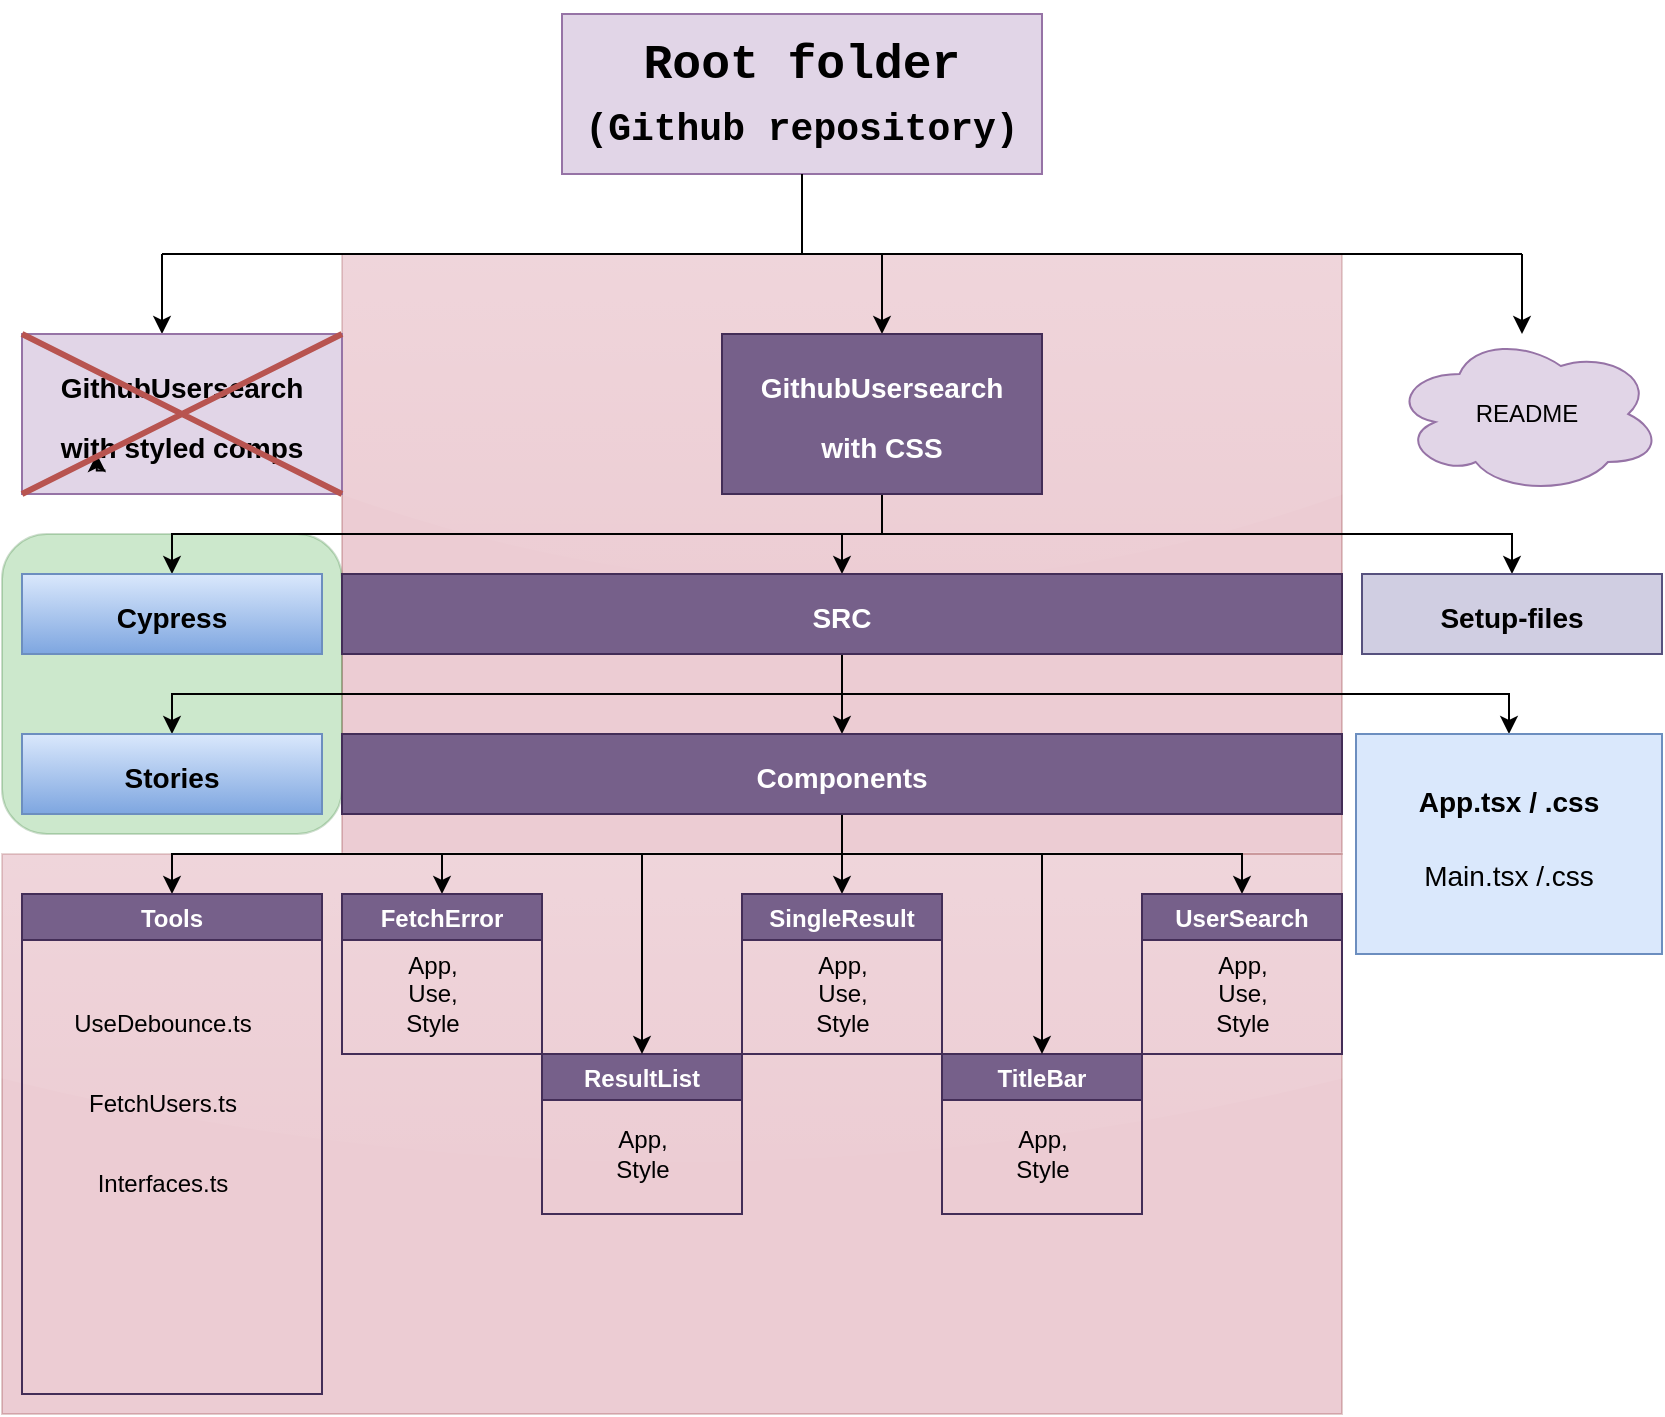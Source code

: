 <mxfile version="24.4.4" type="github">
  <diagram name="Sivu-1" id="xrQ6kufeCbQM_KsNO0ts">
    <mxGraphModel dx="1086" dy="865" grid="1" gridSize="10" guides="1" tooltips="1" connect="1" arrows="1" fold="1" page="1" pageScale="1" pageWidth="827" pageHeight="1169" math="0" shadow="0">
      <root>
        <mxCell id="0" />
        <mxCell id="1" parent="0" />
        <mxCell id="YDeGXRu2UkUQBiqYjD-V-65" value="" style="rounded=0;whiteSpace=wrap;html=1;fillColor=#a20025;fontColor=#ffffff;strokeColor=#6F0000;opacity=20;glass=1;" vertex="1" parent="1">
          <mxGeometry x="170" y="160" width="500" height="300" as="geometry" />
        </mxCell>
        <mxCell id="YDeGXRu2UkUQBiqYjD-V-64" value="" style="rounded=1;whiteSpace=wrap;html=1;fillColor=#008a00;strokeColor=#005700;opacity=20;fontColor=#ffffff;" vertex="1" parent="1">
          <mxGeometry y="300" width="170" height="150" as="geometry" />
        </mxCell>
        <mxCell id="YDeGXRu2UkUQBiqYjD-V-62" value="" style="rounded=0;whiteSpace=wrap;html=1;fillColor=#a20025;fontColor=#ffffff;strokeColor=#6F0000;opacity=20;glass=1;" vertex="1" parent="1">
          <mxGeometry y="460" width="670" height="280" as="geometry" />
        </mxCell>
        <mxCell id="YDeGXRu2UkUQBiqYjD-V-1" value="&lt;h1&gt;&lt;font face=&quot;Courier New&quot;&gt;Root folder&lt;br&gt;&lt;font style=&quot;font-size: 19px;&quot;&gt;(Github repository)&lt;/font&gt;&lt;/font&gt;&lt;/h1&gt;" style="rounded=0;whiteSpace=wrap;html=1;fillColor=#e1d5e7;strokeColor=#9673a6;fillStyle=solid;" vertex="1" parent="1">
          <mxGeometry x="280" y="40" width="240" height="80" as="geometry" />
        </mxCell>
        <mxCell id="YDeGXRu2UkUQBiqYjD-V-2" value="" style="endArrow=none;html=1;rounded=0;entryX=0.5;entryY=1;entryDx=0;entryDy=0;" edge="1" parent="1" target="YDeGXRu2UkUQBiqYjD-V-1">
          <mxGeometry width="50" height="50" relative="1" as="geometry">
            <mxPoint x="400" y="160" as="sourcePoint" />
            <mxPoint x="440" y="420" as="targetPoint" />
          </mxGeometry>
        </mxCell>
        <mxCell id="YDeGXRu2UkUQBiqYjD-V-3" value="" style="endArrow=none;html=1;rounded=0;" edge="1" parent="1">
          <mxGeometry width="50" height="50" relative="1" as="geometry">
            <mxPoint x="80" y="160" as="sourcePoint" />
            <mxPoint x="760" y="160" as="targetPoint" />
          </mxGeometry>
        </mxCell>
        <mxCell id="YDeGXRu2UkUQBiqYjD-V-5" value="README" style="ellipse;shape=cloud;whiteSpace=wrap;html=1;fillColor=#e1d5e7;strokeColor=#9673a6;" vertex="1" parent="1">
          <mxGeometry x="695" y="200" width="135" height="80" as="geometry" />
        </mxCell>
        <mxCell id="YDeGXRu2UkUQBiqYjD-V-6" value="" style="endArrow=classic;html=1;rounded=0;" edge="1" parent="1">
          <mxGeometry width="50" height="50" relative="1" as="geometry">
            <mxPoint x="80" y="160" as="sourcePoint" />
            <mxPoint x="80" y="200" as="targetPoint" />
          </mxGeometry>
        </mxCell>
        <mxCell id="YDeGXRu2UkUQBiqYjD-V-7" value="" style="endArrow=classic;html=1;rounded=0;" edge="1" parent="1">
          <mxGeometry width="50" height="50" relative="1" as="geometry">
            <mxPoint x="440" y="160" as="sourcePoint" />
            <mxPoint x="440" y="200" as="targetPoint" />
          </mxGeometry>
        </mxCell>
        <mxCell id="YDeGXRu2UkUQBiqYjD-V-8" value="" style="endArrow=classic;html=1;rounded=0;" edge="1" parent="1">
          <mxGeometry width="50" height="50" relative="1" as="geometry">
            <mxPoint x="760" y="160" as="sourcePoint" />
            <mxPoint x="760" y="200" as="targetPoint" />
          </mxGeometry>
        </mxCell>
        <mxCell id="YDeGXRu2UkUQBiqYjD-V-20" style="edgeStyle=orthogonalEdgeStyle;rounded=0;orthogonalLoop=1;jettySize=auto;html=1;exitX=0.5;exitY=1;exitDx=0;exitDy=0;entryX=0.5;entryY=0;entryDx=0;entryDy=0;" edge="1" parent="1" source="YDeGXRu2UkUQBiqYjD-V-9" target="YDeGXRu2UkUQBiqYjD-V-14">
          <mxGeometry relative="1" as="geometry" />
        </mxCell>
        <mxCell id="YDeGXRu2UkUQBiqYjD-V-22" style="edgeStyle=orthogonalEdgeStyle;rounded=0;orthogonalLoop=1;jettySize=auto;html=1;exitX=0.5;exitY=1;exitDx=0;exitDy=0;" edge="1" parent="1" source="YDeGXRu2UkUQBiqYjD-V-9" target="YDeGXRu2UkUQBiqYjD-V-21">
          <mxGeometry relative="1" as="geometry" />
        </mxCell>
        <mxCell id="YDeGXRu2UkUQBiqYjD-V-25" style="edgeStyle=orthogonalEdgeStyle;rounded=0;orthogonalLoop=1;jettySize=auto;html=1;exitX=0.5;exitY=1;exitDx=0;exitDy=0;" edge="1" parent="1" source="YDeGXRu2UkUQBiqYjD-V-9" target="YDeGXRu2UkUQBiqYjD-V-23">
          <mxGeometry relative="1" as="geometry" />
        </mxCell>
        <mxCell id="YDeGXRu2UkUQBiqYjD-V-9" value="&lt;h1 style=&quot;line-height: 26.4px;&quot;&gt;&lt;font style=&quot;font-size: 14px;&quot;&gt;GithubUsersearch&lt;br&gt;with CSS&lt;/font&gt;&lt;/h1&gt;" style="rounded=0;whiteSpace=wrap;html=1;fillColor=#76608a;strokeColor=#432D57;fillStyle=solid;fontColor=#ffffff;" vertex="1" parent="1">
          <mxGeometry x="360" y="200" width="160" height="80" as="geometry" />
        </mxCell>
        <mxCell id="YDeGXRu2UkUQBiqYjD-V-10" value="&lt;p style=&quot;line-height: 100%;&quot;&gt;&lt;/p&gt;&lt;h1 style=&quot;line-height: 110%;&quot;&gt;&lt;font style=&quot;font-size: 14px;&quot;&gt;GithubUsersearch&lt;br&gt;with styled comps&lt;/font&gt;&lt;/h1&gt;&lt;p&gt;&lt;/p&gt;" style="rounded=0;whiteSpace=wrap;html=1;fillColor=#e1d5e7;strokeColor=#9673a6;fillStyle=solid;" vertex="1" parent="1">
          <mxGeometry x="10" y="200" width="160" height="80" as="geometry" />
        </mxCell>
        <mxCell id="YDeGXRu2UkUQBiqYjD-V-11" value="" style="endArrow=none;html=1;rounded=0;fillColor=#f8cecc;strokeColor=#b85450;" edge="1" parent="1" source="YDeGXRu2UkUQBiqYjD-V-9">
          <mxGeometry width="50" height="50" relative="1" as="geometry">
            <mxPoint x="470" y="250" as="sourcePoint" />
            <mxPoint x="520" y="200" as="targetPoint" />
          </mxGeometry>
        </mxCell>
        <mxCell id="YDeGXRu2UkUQBiqYjD-V-14" value="&lt;p style=&quot;line-height: 100%;&quot;&gt;&lt;/p&gt;&lt;h1 style=&quot;line-height: 110%;&quot;&gt;&lt;span style=&quot;font-size: 14px;&quot;&gt;Cypress&lt;/span&gt;&lt;/h1&gt;&lt;p&gt;&lt;/p&gt;" style="rounded=0;whiteSpace=wrap;html=1;fillColor=#dae8fc;strokeColor=#6c8ebf;fillStyle=solid;gradientColor=#7ea6e0;" vertex="1" parent="1">
          <mxGeometry x="10" y="320" width="150" height="40" as="geometry" />
        </mxCell>
        <mxCell id="YDeGXRu2UkUQBiqYjD-V-21" value="&lt;p style=&quot;line-height: 100%;&quot;&gt;&lt;/p&gt;&lt;h1 style=&quot;line-height: 110%;&quot;&gt;&lt;span style=&quot;font-size: 14px;&quot;&gt;Setup-files&lt;/span&gt;&lt;/h1&gt;&lt;p&gt;&lt;/p&gt;" style="rounded=0;whiteSpace=wrap;html=1;fillColor=#d0cee2;strokeColor=#56517e;fillStyle=solid;" vertex="1" parent="1">
          <mxGeometry x="680" y="320" width="150" height="40" as="geometry" />
        </mxCell>
        <mxCell id="YDeGXRu2UkUQBiqYjD-V-32" style="edgeStyle=orthogonalEdgeStyle;rounded=0;orthogonalLoop=1;jettySize=auto;html=1;exitX=0.5;exitY=1;exitDx=0;exitDy=0;" edge="1" parent="1" source="YDeGXRu2UkUQBiqYjD-V-23" target="YDeGXRu2UkUQBiqYjD-V-29">
          <mxGeometry relative="1" as="geometry" />
        </mxCell>
        <mxCell id="YDeGXRu2UkUQBiqYjD-V-33" style="edgeStyle=orthogonalEdgeStyle;rounded=0;orthogonalLoop=1;jettySize=auto;html=1;exitX=0.5;exitY=1;exitDx=0;exitDy=0;" edge="1" parent="1" source="YDeGXRu2UkUQBiqYjD-V-23" target="YDeGXRu2UkUQBiqYjD-V-31">
          <mxGeometry relative="1" as="geometry" />
        </mxCell>
        <mxCell id="YDeGXRu2UkUQBiqYjD-V-34" style="edgeStyle=orthogonalEdgeStyle;rounded=0;orthogonalLoop=1;jettySize=auto;html=1;exitX=0.5;exitY=1;exitDx=0;exitDy=0;entryX=0.5;entryY=0;entryDx=0;entryDy=0;" edge="1" parent="1" source="YDeGXRu2UkUQBiqYjD-V-23" target="YDeGXRu2UkUQBiqYjD-V-27">
          <mxGeometry relative="1" as="geometry" />
        </mxCell>
        <mxCell id="YDeGXRu2UkUQBiqYjD-V-23" value="&lt;p style=&quot;line-height: 100%;&quot;&gt;&lt;/p&gt;&lt;h1 style=&quot;line-height: 110%;&quot;&gt;&lt;span style=&quot;font-size: 14px;&quot;&gt;SRC&lt;/span&gt;&lt;/h1&gt;&lt;p&gt;&lt;/p&gt;" style="rounded=0;whiteSpace=wrap;html=1;fillColor=#76608a;strokeColor=#432D57;fillStyle=solid;fontColor=#ffffff;" vertex="1" parent="1">
          <mxGeometry x="170" y="320" width="500" height="40" as="geometry" />
        </mxCell>
        <mxCell id="YDeGXRu2UkUQBiqYjD-V-24" style="edgeStyle=orthogonalEdgeStyle;rounded=0;orthogonalLoop=1;jettySize=auto;html=1;exitX=0;exitY=1;exitDx=0;exitDy=0;entryX=0.092;entryY=0.75;entryDx=0;entryDy=0;entryPerimeter=0;" edge="1" parent="1">
          <mxGeometry relative="1" as="geometry">
            <mxPoint x="51.716" y="268.284" as="sourcePoint" />
            <mxPoint x="47.36" y="260" as="targetPoint" />
          </mxGeometry>
        </mxCell>
        <mxCell id="YDeGXRu2UkUQBiqYjD-V-54" style="edgeStyle=orthogonalEdgeStyle;rounded=0;orthogonalLoop=1;jettySize=auto;html=1;exitX=0.5;exitY=1;exitDx=0;exitDy=0;" edge="1" parent="1" source="YDeGXRu2UkUQBiqYjD-V-27" target="YDeGXRu2UkUQBiqYjD-V-35">
          <mxGeometry relative="1" as="geometry" />
        </mxCell>
        <mxCell id="YDeGXRu2UkUQBiqYjD-V-55" style="edgeStyle=orthogonalEdgeStyle;rounded=0;orthogonalLoop=1;jettySize=auto;html=1;exitX=0.5;exitY=1;exitDx=0;exitDy=0;" edge="1" parent="1" source="YDeGXRu2UkUQBiqYjD-V-27" target="YDeGXRu2UkUQBiqYjD-V-39">
          <mxGeometry relative="1" as="geometry" />
        </mxCell>
        <mxCell id="YDeGXRu2UkUQBiqYjD-V-56" style="edgeStyle=orthogonalEdgeStyle;rounded=0;orthogonalLoop=1;jettySize=auto;html=1;exitX=0.5;exitY=1;exitDx=0;exitDy=0;" edge="1" parent="1" source="YDeGXRu2UkUQBiqYjD-V-27" target="YDeGXRu2UkUQBiqYjD-V-40">
          <mxGeometry relative="1" as="geometry" />
        </mxCell>
        <mxCell id="YDeGXRu2UkUQBiqYjD-V-57" style="edgeStyle=orthogonalEdgeStyle;rounded=0;orthogonalLoop=1;jettySize=auto;html=1;exitX=0.5;exitY=1;exitDx=0;exitDy=0;" edge="1" parent="1" source="YDeGXRu2UkUQBiqYjD-V-27" target="YDeGXRu2UkUQBiqYjD-V-41">
          <mxGeometry relative="1" as="geometry" />
        </mxCell>
        <mxCell id="YDeGXRu2UkUQBiqYjD-V-27" value="&lt;p style=&quot;line-height: 100%;&quot;&gt;&lt;/p&gt;&lt;h1 style=&quot;line-height: 110%;&quot;&gt;&lt;span style=&quot;font-size: 14px;&quot;&gt;Components&lt;/span&gt;&lt;/h1&gt;&lt;p&gt;&lt;/p&gt;" style="rounded=0;whiteSpace=wrap;html=1;fillColor=#76608a;strokeColor=#432D57;fillStyle=solid;fontColor=#ffffff;" vertex="1" parent="1">
          <mxGeometry x="170" y="400" width="500" height="40" as="geometry" />
        </mxCell>
        <mxCell id="YDeGXRu2UkUQBiqYjD-V-29" value="&lt;p style=&quot;line-height: 100%;&quot;&gt;&lt;/p&gt;&lt;h1 style=&quot;line-height: 110%;&quot;&gt;&lt;span style=&quot;font-size: 14px;&quot;&gt;Stories&lt;/span&gt;&lt;/h1&gt;&lt;p&gt;&lt;/p&gt;" style="rounded=0;whiteSpace=wrap;html=1;fillColor=#dae8fc;strokeColor=#6c8ebf;fillStyle=solid;gradientColor=#7ea6e0;" vertex="1" parent="1">
          <mxGeometry x="10" y="400" width="150" height="40" as="geometry" />
        </mxCell>
        <mxCell id="YDeGXRu2UkUQBiqYjD-V-31" value="&lt;p style=&quot;line-height: 100%;&quot;&gt;&lt;/p&gt;&lt;h1 style=&quot;line-height: 110%;&quot;&gt;&lt;span style=&quot;font-size: 14px;&quot;&gt;App.tsx / .css&lt;/span&gt;&lt;/h1&gt;&lt;div&gt;&lt;span style=&quot;font-size: 14px;&quot;&gt;Main.tsx /.css&lt;/span&gt;&lt;/div&gt;&lt;div&gt;&lt;span style=&quot;font-size: 14px;&quot;&gt;&lt;br&gt;&lt;/span&gt;&lt;/div&gt;&lt;p&gt;&lt;/p&gt;" style="rounded=0;whiteSpace=wrap;html=1;fillColor=#dae8fc;strokeColor=#6c8ebf;fillStyle=solid;" vertex="1" parent="1">
          <mxGeometry x="677" y="400" width="153" height="110" as="geometry" />
        </mxCell>
        <mxCell id="YDeGXRu2UkUQBiqYjD-V-35" value="Tools" style="swimlane;fillColor=#76608a;strokeColor=#432D57;fontColor=#ffffff;" vertex="1" parent="1">
          <mxGeometry x="10" y="480" width="150" height="250" as="geometry" />
        </mxCell>
        <mxCell id="YDeGXRu2UkUQBiqYjD-V-51" value="UseDebounce.ts" style="text;html=1;align=center;verticalAlign=middle;resizable=0;points=[];autosize=1;strokeColor=none;fillColor=none;" vertex="1" parent="YDeGXRu2UkUQBiqYjD-V-35">
          <mxGeometry x="15" y="50" width="110" height="30" as="geometry" />
        </mxCell>
        <mxCell id="YDeGXRu2UkUQBiqYjD-V-52" value="FetchUsers.ts" style="text;html=1;align=center;verticalAlign=middle;resizable=0;points=[];autosize=1;strokeColor=none;fillColor=none;" vertex="1" parent="YDeGXRu2UkUQBiqYjD-V-35">
          <mxGeometry x="20" y="90" width="100" height="30" as="geometry" />
        </mxCell>
        <mxCell id="YDeGXRu2UkUQBiqYjD-V-53" value="Interfaces.ts" style="text;html=1;align=center;verticalAlign=middle;resizable=0;points=[];autosize=1;strokeColor=none;fillColor=none;" vertex="1" parent="YDeGXRu2UkUQBiqYjD-V-35">
          <mxGeometry x="25" y="130" width="90" height="30" as="geometry" />
        </mxCell>
        <mxCell id="YDeGXRu2UkUQBiqYjD-V-38" value="TitleBar" style="swimlane;fillColor=#76608a;strokeColor=#432D57;fontColor=#ffffff;" vertex="1" parent="1">
          <mxGeometry x="470" y="560" width="100" height="80" as="geometry" />
        </mxCell>
        <mxCell id="YDeGXRu2UkUQBiqYjD-V-48" value="App,&lt;br&gt;Style" style="text;html=1;align=center;verticalAlign=middle;resizable=0;points=[];autosize=1;strokeColor=none;fillColor=none;" vertex="1" parent="YDeGXRu2UkUQBiqYjD-V-38">
          <mxGeometry x="25" y="30" width="50" height="40" as="geometry" />
        </mxCell>
        <mxCell id="YDeGXRu2UkUQBiqYjD-V-39" value="FetchError" style="swimlane;fillColor=#76608a;strokeColor=#432D57;fontColor=#ffffff;" vertex="1" parent="1">
          <mxGeometry x="170" y="480" width="100" height="80" as="geometry" />
        </mxCell>
        <mxCell id="YDeGXRu2UkUQBiqYjD-V-44" value="App,&lt;br&gt;Use,&lt;br&gt;Style" style="text;html=1;align=center;verticalAlign=middle;resizable=0;points=[];autosize=1;strokeColor=none;fillColor=none;" vertex="1" parent="YDeGXRu2UkUQBiqYjD-V-39">
          <mxGeometry x="20" y="20" width="50" height="60" as="geometry" />
        </mxCell>
        <mxCell id="YDeGXRu2UkUQBiqYjD-V-40" value="SingleResult" style="swimlane;fillColor=#76608a;strokeColor=#432D57;fontColor=#ffffff;" vertex="1" parent="1">
          <mxGeometry x="370" y="480" width="100" height="80" as="geometry" />
        </mxCell>
        <mxCell id="YDeGXRu2UkUQBiqYjD-V-47" value="App,&lt;br&gt;Use,&lt;br&gt;Style" style="text;html=1;align=center;verticalAlign=middle;resizable=0;points=[];autosize=1;strokeColor=none;fillColor=none;" vertex="1" parent="YDeGXRu2UkUQBiqYjD-V-40">
          <mxGeometry x="25" y="20" width="50" height="60" as="geometry" />
        </mxCell>
        <mxCell id="YDeGXRu2UkUQBiqYjD-V-41" value="UserSearch" style="swimlane;fillColor=#76608a;strokeColor=#432D57;fontColor=#ffffff;" vertex="1" parent="1">
          <mxGeometry x="570" y="480" width="100" height="80" as="geometry" />
        </mxCell>
        <mxCell id="YDeGXRu2UkUQBiqYjD-V-49" value="App,&lt;br&gt;Use,&lt;br&gt;Style" style="text;html=1;align=center;verticalAlign=middle;resizable=0;points=[];autosize=1;strokeColor=none;fillColor=none;" vertex="1" parent="YDeGXRu2UkUQBiqYjD-V-41">
          <mxGeometry x="25" y="20" width="50" height="60" as="geometry" />
        </mxCell>
        <mxCell id="YDeGXRu2UkUQBiqYjD-V-42" value="ResultList" style="swimlane;fillColor=#76608a;strokeColor=#432D57;fontColor=#ffffff;" vertex="1" parent="1">
          <mxGeometry x="270" y="560" width="100" height="80" as="geometry" />
        </mxCell>
        <mxCell id="YDeGXRu2UkUQBiqYjD-V-50" value="App,&lt;br&gt;Style" style="text;html=1;align=center;verticalAlign=middle;resizable=0;points=[];autosize=1;strokeColor=none;fillColor=none;" vertex="1" parent="YDeGXRu2UkUQBiqYjD-V-42">
          <mxGeometry x="25" y="30" width="50" height="40" as="geometry" />
        </mxCell>
        <mxCell id="YDeGXRu2UkUQBiqYjD-V-58" value="" style="endArrow=classic;html=1;rounded=0;entryX=0.5;entryY=0;entryDx=0;entryDy=0;" edge="1" parent="1" target="YDeGXRu2UkUQBiqYjD-V-42">
          <mxGeometry width="50" height="50" relative="1" as="geometry">
            <mxPoint x="320" y="460" as="sourcePoint" />
            <mxPoint x="320" y="400" as="targetPoint" />
          </mxGeometry>
        </mxCell>
        <mxCell id="YDeGXRu2UkUQBiqYjD-V-59" value="" style="endArrow=classic;html=1;rounded=0;entryX=0.5;entryY=0;entryDx=0;entryDy=0;" edge="1" parent="1">
          <mxGeometry width="50" height="50" relative="1" as="geometry">
            <mxPoint x="520" y="460" as="sourcePoint" />
            <mxPoint x="520" y="560" as="targetPoint" />
          </mxGeometry>
        </mxCell>
        <mxCell id="YDeGXRu2UkUQBiqYjD-V-60" value="" style="shape=umlDestroy;whiteSpace=wrap;html=1;strokeWidth=3;targetShapes=umlLifeline;fillColor=#f8cecc;strokeColor=#b85450;" vertex="1" parent="1">
          <mxGeometry x="10" y="200" width="160" height="80" as="geometry" />
        </mxCell>
      </root>
    </mxGraphModel>
  </diagram>
</mxfile>
